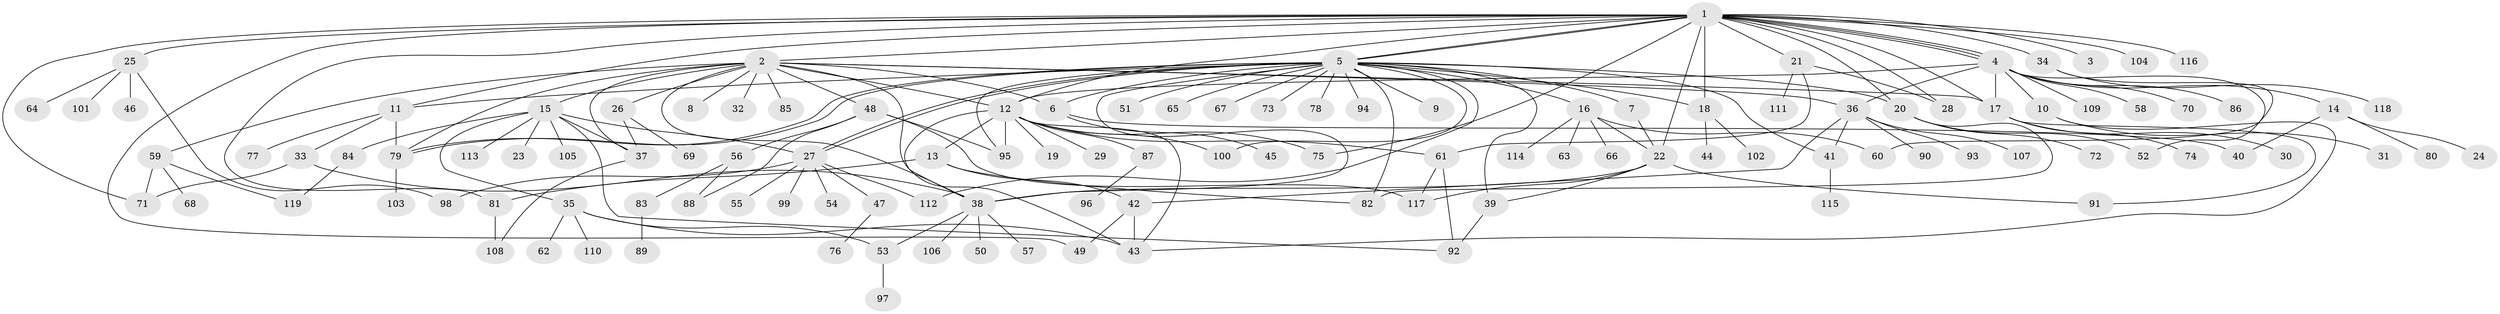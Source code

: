 // coarse degree distribution, {22: 0.010752688172043012, 17: 0.010752688172043012, 1: 0.5376344086021505, 14: 0.010752688172043012, 25: 0.010752688172043012, 4: 0.053763440860215055, 2: 0.16129032258064516, 6: 0.03225806451612903, 13: 0.010752688172043012, 5: 0.06451612903225806, 9: 0.010752688172043012, 3: 0.043010752688172046, 8: 0.043010752688172046}
// Generated by graph-tools (version 1.1) at 2025/41/03/06/25 10:41:49]
// undirected, 119 vertices, 176 edges
graph export_dot {
graph [start="1"]
  node [color=gray90,style=filled];
  1;
  2;
  3;
  4;
  5;
  6;
  7;
  8;
  9;
  10;
  11;
  12;
  13;
  14;
  15;
  16;
  17;
  18;
  19;
  20;
  21;
  22;
  23;
  24;
  25;
  26;
  27;
  28;
  29;
  30;
  31;
  32;
  33;
  34;
  35;
  36;
  37;
  38;
  39;
  40;
  41;
  42;
  43;
  44;
  45;
  46;
  47;
  48;
  49;
  50;
  51;
  52;
  53;
  54;
  55;
  56;
  57;
  58;
  59;
  60;
  61;
  62;
  63;
  64;
  65;
  66;
  67;
  68;
  69;
  70;
  71;
  72;
  73;
  74;
  75;
  76;
  77;
  78;
  79;
  80;
  81;
  82;
  83;
  84;
  85;
  86;
  87;
  88;
  89;
  90;
  91;
  92;
  93;
  94;
  95;
  96;
  97;
  98;
  99;
  100;
  101;
  102;
  103;
  104;
  105;
  106;
  107;
  108;
  109;
  110;
  111;
  112;
  113;
  114;
  115;
  116;
  117;
  118;
  119;
  1 -- 2;
  1 -- 3;
  1 -- 4;
  1 -- 4;
  1 -- 4;
  1 -- 5;
  1 -- 5;
  1 -- 11;
  1 -- 12;
  1 -- 17;
  1 -- 18;
  1 -- 20;
  1 -- 21;
  1 -- 22;
  1 -- 25;
  1 -- 28;
  1 -- 34;
  1 -- 49;
  1 -- 71;
  1 -- 75;
  1 -- 81;
  1 -- 104;
  1 -- 116;
  2 -- 6;
  2 -- 8;
  2 -- 12;
  2 -- 15;
  2 -- 17;
  2 -- 26;
  2 -- 32;
  2 -- 36;
  2 -- 37;
  2 -- 38;
  2 -- 43;
  2 -- 48;
  2 -- 59;
  2 -- 79;
  2 -- 85;
  4 -- 10;
  4 -- 12;
  4 -- 14;
  4 -- 17;
  4 -- 36;
  4 -- 52;
  4 -- 58;
  4 -- 70;
  4 -- 86;
  4 -- 109;
  5 -- 6;
  5 -- 7;
  5 -- 9;
  5 -- 11;
  5 -- 16;
  5 -- 18;
  5 -- 20;
  5 -- 27;
  5 -- 27;
  5 -- 38;
  5 -- 39;
  5 -- 41;
  5 -- 51;
  5 -- 65;
  5 -- 67;
  5 -- 73;
  5 -- 78;
  5 -- 79;
  5 -- 79;
  5 -- 82;
  5 -- 94;
  5 -- 95;
  5 -- 100;
  5 -- 112;
  6 -- 40;
  6 -- 45;
  7 -- 22;
  10 -- 31;
  10 -- 43;
  11 -- 33;
  11 -- 77;
  11 -- 79;
  12 -- 13;
  12 -- 19;
  12 -- 29;
  12 -- 38;
  12 -- 43;
  12 -- 61;
  12 -- 75;
  12 -- 87;
  12 -- 95;
  12 -- 100;
  13 -- 42;
  13 -- 81;
  13 -- 82;
  14 -- 24;
  14 -- 40;
  14 -- 80;
  15 -- 23;
  15 -- 27;
  15 -- 35;
  15 -- 37;
  15 -- 84;
  15 -- 92;
  15 -- 105;
  15 -- 113;
  16 -- 22;
  16 -- 60;
  16 -- 63;
  16 -- 66;
  16 -- 114;
  17 -- 30;
  17 -- 74;
  17 -- 91;
  18 -- 44;
  18 -- 102;
  20 -- 52;
  20 -- 72;
  20 -- 82;
  21 -- 28;
  21 -- 61;
  21 -- 111;
  22 -- 38;
  22 -- 39;
  22 -- 91;
  22 -- 117;
  25 -- 46;
  25 -- 64;
  25 -- 98;
  25 -- 101;
  26 -- 37;
  26 -- 69;
  27 -- 47;
  27 -- 54;
  27 -- 55;
  27 -- 98;
  27 -- 99;
  27 -- 112;
  33 -- 38;
  33 -- 71;
  34 -- 60;
  34 -- 118;
  35 -- 43;
  35 -- 53;
  35 -- 62;
  35 -- 110;
  36 -- 41;
  36 -- 42;
  36 -- 90;
  36 -- 93;
  36 -- 107;
  37 -- 108;
  38 -- 50;
  38 -- 53;
  38 -- 57;
  38 -- 106;
  39 -- 92;
  41 -- 115;
  42 -- 43;
  42 -- 49;
  47 -- 76;
  48 -- 56;
  48 -- 88;
  48 -- 95;
  48 -- 117;
  53 -- 97;
  56 -- 83;
  56 -- 88;
  59 -- 68;
  59 -- 71;
  59 -- 119;
  61 -- 92;
  61 -- 117;
  79 -- 103;
  81 -- 108;
  83 -- 89;
  84 -- 119;
  87 -- 96;
}
